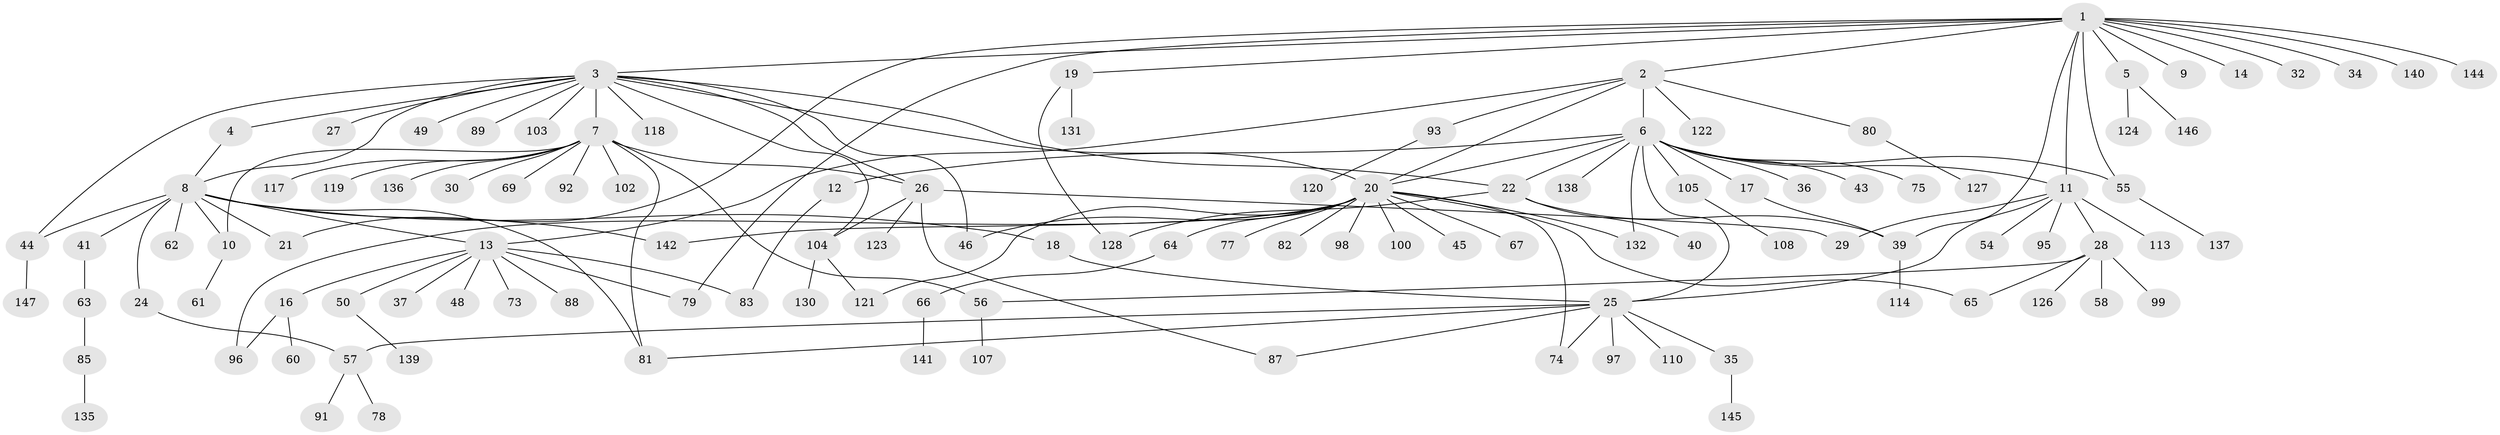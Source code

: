 // Generated by graph-tools (version 1.1) at 2025/23/03/03/25 07:23:53]
// undirected, 115 vertices, 146 edges
graph export_dot {
graph [start="1"]
  node [color=gray90,style=filled];
  1 [super="+47"];
  2 [super="+59"];
  3 [super="+106"];
  4 [super="+125"];
  5 [super="+70"];
  6 [super="+52"];
  7 [super="+23"];
  8 [super="+116"];
  9;
  10 [super="+33"];
  11 [super="+31"];
  12 [super="+38"];
  13 [super="+15"];
  14;
  16 [super="+76"];
  17;
  18;
  19;
  20 [super="+72"];
  21;
  22 [super="+53"];
  24 [super="+68"];
  25 [super="+109"];
  26 [super="+101"];
  27;
  28 [super="+42"];
  29;
  30;
  32;
  34;
  35 [super="+71"];
  36;
  37;
  39;
  40;
  41;
  43;
  44 [super="+115"];
  45;
  46 [super="+51"];
  48;
  49;
  50 [super="+84"];
  54;
  55;
  56 [super="+112"];
  57 [super="+90"];
  58;
  60;
  61;
  62;
  63 [super="+94"];
  64;
  65;
  66 [super="+133"];
  67;
  69;
  73;
  74 [super="+86"];
  75;
  77;
  78;
  79 [super="+111"];
  80;
  81;
  82;
  83;
  85;
  87;
  88;
  89;
  91;
  92;
  93;
  95 [super="+143"];
  96;
  97;
  98;
  99;
  100;
  102;
  103;
  104 [super="+134"];
  105;
  107;
  108;
  110;
  113;
  114;
  117;
  118;
  119;
  120;
  121;
  122;
  123;
  124;
  126 [super="+129"];
  127;
  128;
  130;
  131;
  132;
  135;
  136;
  137;
  138;
  139;
  140;
  141;
  142;
  144;
  145;
  146;
  147;
  1 -- 2;
  1 -- 3;
  1 -- 5;
  1 -- 9;
  1 -- 11;
  1 -- 14;
  1 -- 19;
  1 -- 21;
  1 -- 32;
  1 -- 34;
  1 -- 55;
  1 -- 140;
  1 -- 144;
  1 -- 39;
  1 -- 79;
  2 -- 6;
  2 -- 80;
  2 -- 93;
  2 -- 122;
  2 -- 20;
  2 -- 13;
  3 -- 4;
  3 -- 7;
  3 -- 8;
  3 -- 20;
  3 -- 22;
  3 -- 27;
  3 -- 44;
  3 -- 46;
  3 -- 49;
  3 -- 89;
  3 -- 103;
  3 -- 118;
  3 -- 26;
  3 -- 104;
  4 -- 8;
  5 -- 124;
  5 -- 146;
  6 -- 11;
  6 -- 12;
  6 -- 17;
  6 -- 22;
  6 -- 25 [weight=2];
  6 -- 36;
  6 -- 43;
  6 -- 55;
  6 -- 75;
  6 -- 105;
  6 -- 132;
  6 -- 138;
  6 -- 20;
  7 -- 10;
  7 -- 26;
  7 -- 30;
  7 -- 56;
  7 -- 69;
  7 -- 81;
  7 -- 102;
  7 -- 117;
  7 -- 119;
  7 -- 136;
  7 -- 92;
  8 -- 10;
  8 -- 13;
  8 -- 18;
  8 -- 21;
  8 -- 24;
  8 -- 41;
  8 -- 44;
  8 -- 62;
  8 -- 142;
  8 -- 81;
  10 -- 61;
  11 -- 25;
  11 -- 28;
  11 -- 29;
  11 -- 54;
  11 -- 95;
  11 -- 113;
  12 -- 83;
  13 -- 37;
  13 -- 73;
  13 -- 79;
  13 -- 16;
  13 -- 48;
  13 -- 50;
  13 -- 83;
  13 -- 88;
  16 -- 60;
  16 -- 96;
  17 -- 39;
  18 -- 25;
  19 -- 128;
  19 -- 131;
  20 -- 45;
  20 -- 64;
  20 -- 65;
  20 -- 67;
  20 -- 74;
  20 -- 77;
  20 -- 82;
  20 -- 96;
  20 -- 98;
  20 -- 100;
  20 -- 121;
  20 -- 132;
  20 -- 142;
  20 -- 46;
  22 -- 40;
  22 -- 128;
  22 -- 39;
  24 -- 57;
  25 -- 35;
  25 -- 57;
  25 -- 74 [weight=2];
  25 -- 87;
  25 -- 97;
  25 -- 110;
  25 -- 81;
  26 -- 29;
  26 -- 87;
  26 -- 104;
  26 -- 123;
  28 -- 65;
  28 -- 99;
  28 -- 56;
  28 -- 58;
  28 -- 126;
  35 -- 145;
  39 -- 114;
  41 -- 63;
  44 -- 147;
  50 -- 139;
  55 -- 137;
  56 -- 107;
  57 -- 78;
  57 -- 91;
  63 -- 85;
  64 -- 66;
  66 -- 141;
  80 -- 127;
  85 -- 135;
  93 -- 120;
  104 -- 130;
  104 -- 121;
  105 -- 108;
}
